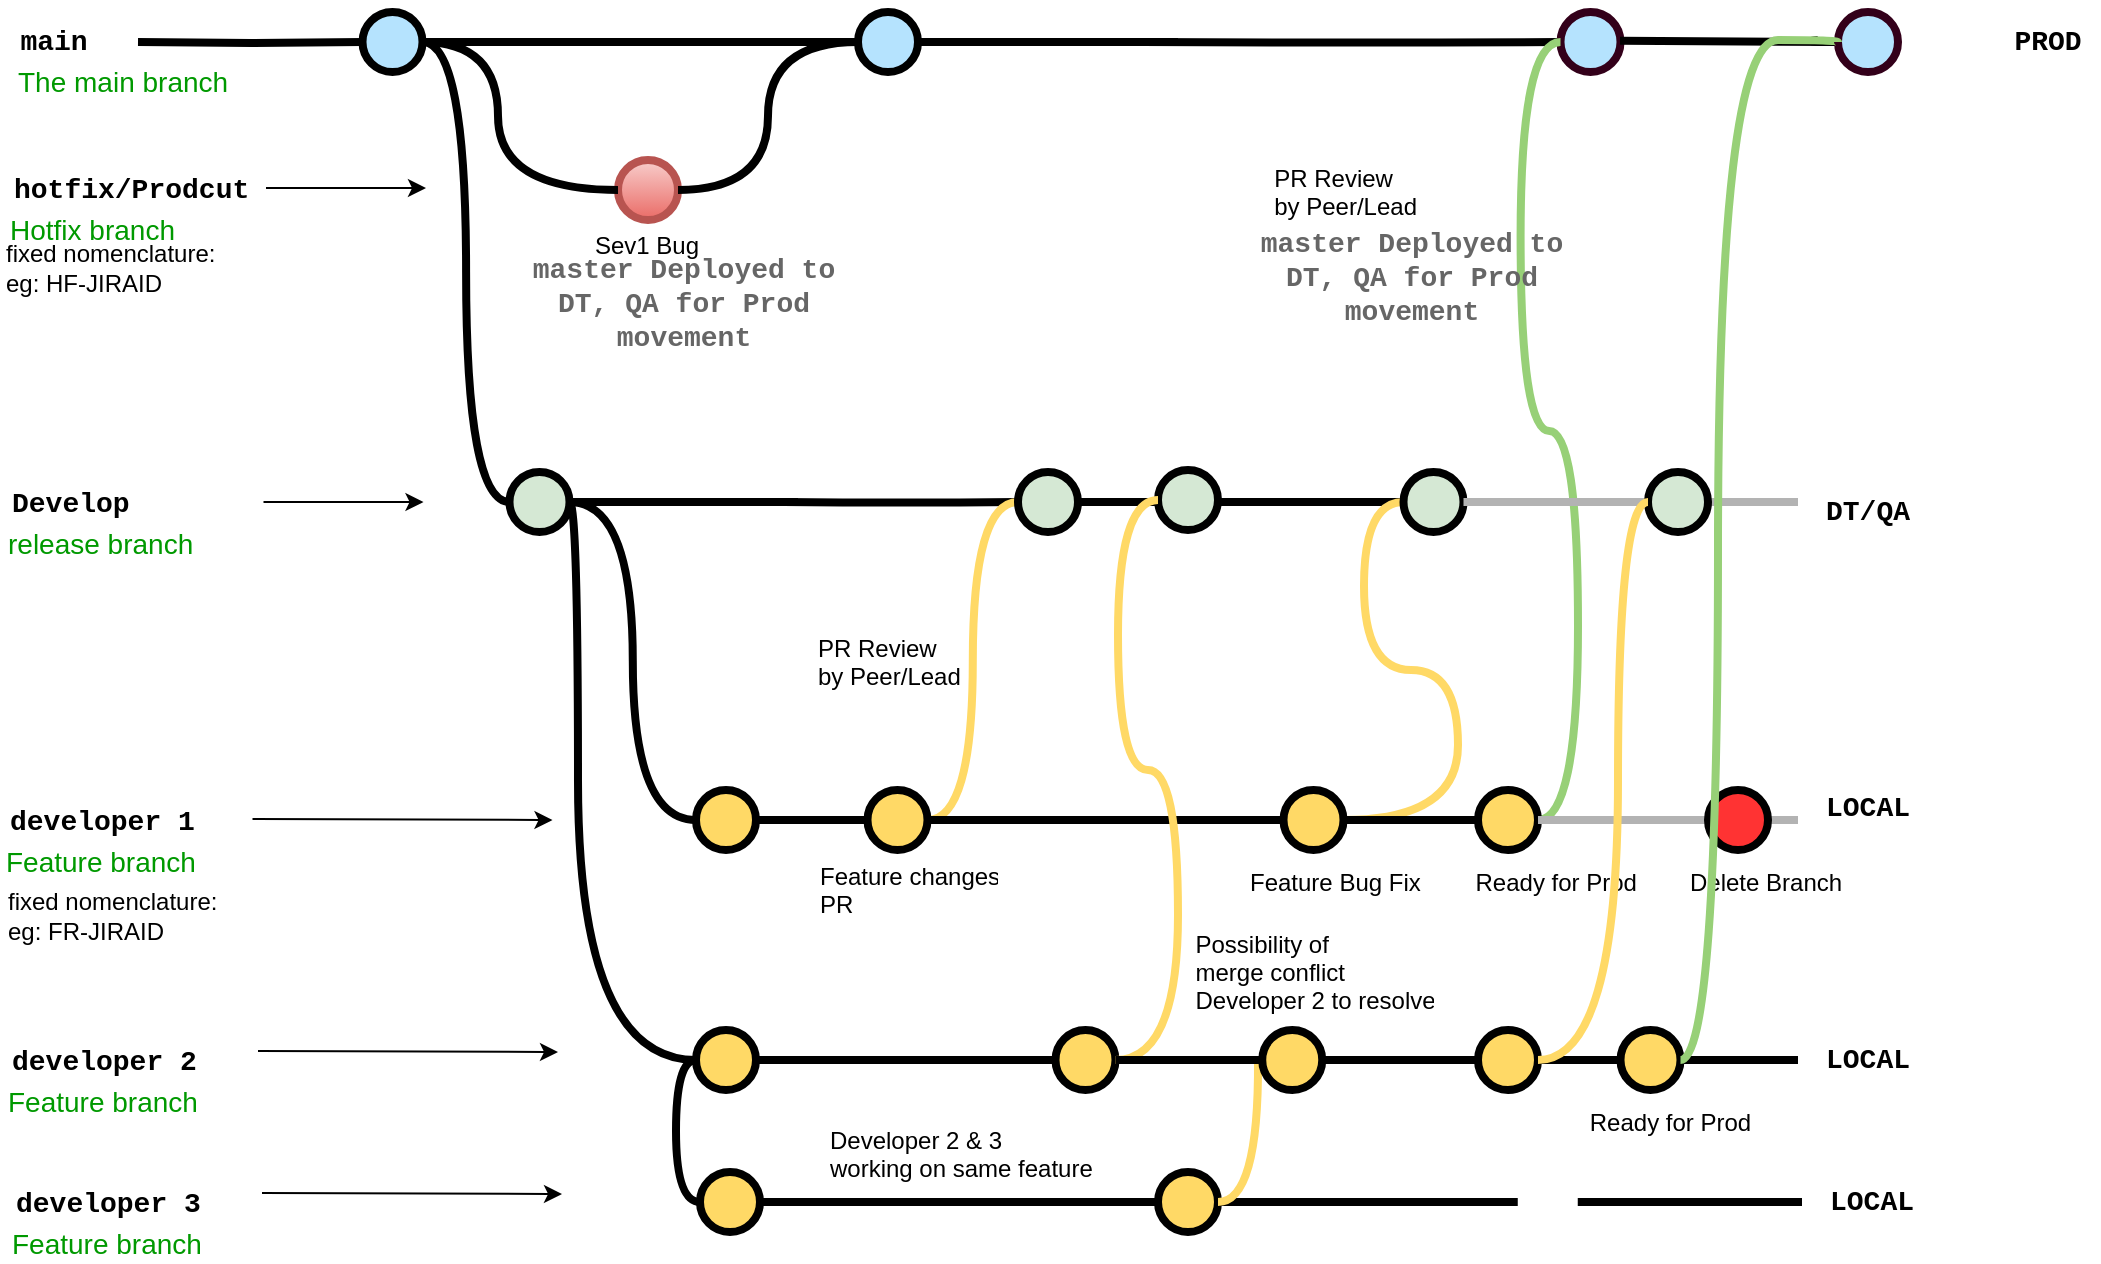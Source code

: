 <mxfile version="21.7.2" type="github">
  <diagram name="Page-1" id="x6axQz3fHqevGrwTB3aZ">
    <mxGraphModel dx="1207" dy="769" grid="1" gridSize="10" guides="1" tooltips="1" connect="1" arrows="1" fold="1" page="1" pageScale="1" pageWidth="850" pageHeight="1100" math="0" shadow="0">
      <root>
        <mxCell id="0" />
        <mxCell id="1" parent="0" />
        <mxCell id="QU6kxWwYpdwkzqT0IQGe-1" style="edgeStyle=orthogonalEdgeStyle;curved=1;orthogonalLoop=1;jettySize=auto;html=1;exitX=1;exitY=0.5;exitDx=0;exitDy=0;exitPerimeter=0;endArrow=none;endFill=0;strokeColor=#B3B3B3;strokeWidth=4;startArrow=none;" parent="1" source="QU6kxWwYpdwkzqT0IQGe-69" edge="1">
          <mxGeometry relative="1" as="geometry">
            <mxPoint x="980" y="600" as="targetPoint" />
          </mxGeometry>
        </mxCell>
        <mxCell id="QU6kxWwYpdwkzqT0IQGe-2" style="edgeStyle=orthogonalEdgeStyle;curved=1;orthogonalLoop=1;jettySize=auto;html=1;exitX=1;exitY=0.5;exitDx=0;exitDy=0;exitPerimeter=0;endArrow=none;endFill=0;strokeColor=#B3B3B3;strokeWidth=4;" parent="1" source="u2piWgeCsa4W5K2k9t0e-21" edge="1">
          <mxGeometry relative="1" as="geometry">
            <mxPoint x="980" y="441" as="targetPoint" />
          </mxGeometry>
        </mxCell>
        <mxCell id="QU6kxWwYpdwkzqT0IQGe-3" value="Sev1 Bug" style="text;html=1;strokeColor=none;fillColor=none;align=center;verticalAlign=middle;whiteSpace=wrap;overflow=hidden;" parent="1" vertex="1">
          <mxGeometry x="373.38" y="300" width="63.25" height="26" as="geometry" />
        </mxCell>
        <mxCell id="QU6kxWwYpdwkzqT0IQGe-4" value="" style="edgeStyle=orthogonalEdgeStyle;rounded=0;html=1;jettySize=auto;orthogonalLoop=1;plain-blue;endArrow=none;endFill=0;strokeWidth=4;strokeColor=#000000;startArrow=none;" parent="1" source="QU6kxWwYpdwkzqT0IQGe-56" edge="1">
          <mxGeometry x="292.25" y="211" as="geometry">
            <mxPoint x="500" y="211" as="targetPoint" />
          </mxGeometry>
        </mxCell>
        <mxCell id="QU6kxWwYpdwkzqT0IQGe-5" style="rounded=0;html=1;exitX=1;exitY=0.5;exitPerimeter=0;entryX=0;entryY=0.5;entryPerimeter=0;endArrow=none;endFill=0;jettySize=auto;orthogonalLoop=1;strokeWidth=4;fontSize=15;edgeStyle=orthogonalEdgeStyle;curved=1;" parent="1" source="QU6kxWwYpdwkzqT0IQGe-6" target="QU6kxWwYpdwkzqT0IQGe-12" edge="1">
          <mxGeometry relative="1" as="geometry" />
        </mxCell>
        <mxCell id="QU6kxWwYpdwkzqT0IQGe-6" value="" style="verticalLabelPosition=bottom;verticalAlign=top;html=1;strokeWidth=4;shape=mxgraph.flowchart.on-page_reference;plain-blue;gradientColor=none;fillColor=#B5E3Fe;strokeColor=#000000;" parent="1" vertex="1">
          <mxGeometry x="262.25" y="196" width="30" height="30" as="geometry" />
        </mxCell>
        <mxCell id="QU6kxWwYpdwkzqT0IQGe-7" value="" style="edgeStyle=orthogonalEdgeStyle;curved=1;rounded=0;orthogonalLoop=1;jettySize=auto;html=1;endArrow=none;endFill=0;strokeWidth=4;entryX=0;entryY=0.5;entryDx=0;entryDy=0;entryPerimeter=0;" parent="1" target="QU6kxWwYpdwkzqT0IQGe-8" edge="1">
          <mxGeometry relative="1" as="geometry">
            <mxPoint x="734.5" y="211" as="targetPoint" />
            <mxPoint x="652.25" y="211" as="sourcePoint" />
          </mxGeometry>
        </mxCell>
        <mxCell id="QU6kxWwYpdwkzqT0IQGe-8" value="" style="verticalLabelPosition=bottom;verticalAlign=top;html=1;strokeWidth=4;shape=mxgraph.flowchart.on-page_reference;plain-blue;gradientColor=none;strokeColor=#33001A;fillColor=#B5E3FE;" parent="1" vertex="1">
          <mxGeometry x="861.25" y="196" width="30" height="30" as="geometry" />
        </mxCell>
        <mxCell id="QU6kxWwYpdwkzqT0IQGe-9" value="" style="edgeStyle=orthogonalEdgeStyle;rounded=0;html=1;jettySize=auto;orthogonalLoop=1;strokeWidth=4;endArrow=none;endFill=0;" parent="1" target="QU6kxWwYpdwkzqT0IQGe-6" edge="1">
          <mxGeometry x="192.25" y="211" as="geometry">
            <mxPoint x="150" y="211" as="sourcePoint" />
          </mxGeometry>
        </mxCell>
        <mxCell id="QU6kxWwYpdwkzqT0IQGe-10" value="main" style="text;html=1;strokeColor=none;fillColor=none;align=center;verticalAlign=middle;whiteSpace=wrap;overflow=hidden;fontSize=14;fontStyle=1;fontFamily=Courier New;" parent="1" vertex="1">
          <mxGeometry x="83" y="190" width="50" height="42" as="geometry" />
        </mxCell>
        <mxCell id="QU6kxWwYpdwkzqT0IQGe-11" style="edgeStyle=orthogonalEdgeStyle;curved=1;rounded=0;html=1;exitX=1;exitY=0.5;exitPerimeter=0;endArrow=none;endFill=0;jettySize=auto;orthogonalLoop=1;strokeWidth=4;fontSize=15;" parent="1" source="QU6kxWwYpdwkzqT0IQGe-12" edge="1">
          <mxGeometry relative="1" as="geometry">
            <mxPoint x="480" y="441" as="targetPoint" />
          </mxGeometry>
        </mxCell>
        <mxCell id="QU6kxWwYpdwkzqT0IQGe-12" value="" style="verticalLabelPosition=bottom;verticalAlign=top;html=1;strokeWidth=4;shape=mxgraph.flowchart.on-page_reference;plain-purple;gradientColor=none;strokeColor=#000000;fillColor=#D5E8D4;" parent="1" vertex="1">
          <mxGeometry x="335.75" y="426" width="30" height="30" as="geometry" />
        </mxCell>
        <mxCell id="QU6kxWwYpdwkzqT0IQGe-13" style="edgeStyle=orthogonalEdgeStyle;curved=1;rounded=0;html=1;exitX=1;exitY=0.5;exitPerimeter=0;entryX=0;entryY=0.5;entryPerimeter=0;endArrow=none;endFill=0;jettySize=auto;orthogonalLoop=1;strokeWidth=4;fontSize=15;entryDx=0;entryDy=0;" parent="1" target="QU6kxWwYpdwkzqT0IQGe-27" edge="1">
          <mxGeometry relative="1" as="geometry">
            <mxPoint x="472.75" y="441" as="sourcePoint" />
            <mxPoint x="545.75" y="441" as="targetPoint" />
          </mxGeometry>
        </mxCell>
        <mxCell id="QU6kxWwYpdwkzqT0IQGe-14" value="Develop" style="text;html=1;strokeColor=none;fillColor=none;align=left;verticalAlign=middle;whiteSpace=wrap;overflow=hidden;fontSize=14;fontStyle=1;fontFamily=Courier New;" parent="1" vertex="1">
          <mxGeometry x="84.75" y="431" width="240" height="20" as="geometry" />
        </mxCell>
        <mxCell id="QU6kxWwYpdwkzqT0IQGe-15" style="edgeStyle=orthogonalEdgeStyle;rounded=0;orthogonalLoop=1;jettySize=auto;html=1;entryX=1;entryY=0.5;entryDx=0;entryDy=0;entryPerimeter=0;endArrow=none;endFill=0;strokeWidth=4;curved=1;exitX=0;exitY=0.5;exitDx=0;exitDy=0;exitPerimeter=0;" parent="1" source="QU6kxWwYpdwkzqT0IQGe-17" target="QU6kxWwYpdwkzqT0IQGe-12" edge="1">
          <mxGeometry relative="1" as="geometry">
            <mxPoint x="412.75" y="521" as="sourcePoint" />
          </mxGeometry>
        </mxCell>
        <mxCell id="QU6kxWwYpdwkzqT0IQGe-16" value="" style="edgeStyle=orthogonalEdgeStyle;rounded=0;orthogonalLoop=1;jettySize=auto;html=1;endArrow=none;endFill=0;strokeWidth=4;" parent="1" source="QU6kxWwYpdwkzqT0IQGe-17" target="QU6kxWwYpdwkzqT0IQGe-19" edge="1">
          <mxGeometry relative="1" as="geometry" />
        </mxCell>
        <mxCell id="QU6kxWwYpdwkzqT0IQGe-17" value="" style="verticalLabelPosition=bottom;verticalAlign=top;html=1;strokeWidth=4;shape=mxgraph.flowchart.on-page_reference;plain-purple;gradientColor=none;strokeColor=#000000;fillColor=#FFD966;" parent="1" vertex="1">
          <mxGeometry x="429" y="585" width="30" height="30" as="geometry" />
        </mxCell>
        <mxCell id="QU6kxWwYpdwkzqT0IQGe-18" style="edgeStyle=orthogonalEdgeStyle;curved=1;rounded=0;orthogonalLoop=1;jettySize=auto;html=1;exitX=1;exitY=0.5;exitDx=0;exitDy=0;exitPerimeter=0;entryX=0;entryY=0.5;entryDx=0;entryDy=0;entryPerimeter=0;endArrow=none;endFill=0;strokeWidth=4;fontFamily=Courier New;fontColor=#009900;strokeColor=#FFD966;" parent="1" source="QU6kxWwYpdwkzqT0IQGe-19" target="QU6kxWwYpdwkzqT0IQGe-27" edge="1">
          <mxGeometry relative="1" as="geometry">
            <mxPoint x="692.75" y="521" as="targetPoint" />
          </mxGeometry>
        </mxCell>
        <mxCell id="QU6kxWwYpdwkzqT0IQGe-19" value="" style="verticalLabelPosition=bottom;verticalAlign=top;html=1;strokeWidth=4;shape=mxgraph.flowchart.on-page_reference;plain-purple;gradientColor=none;strokeColor=#000000;fillColor=#FFD966;" parent="1" vertex="1">
          <mxGeometry x="514.75" y="585" width="30" height="30" as="geometry" />
        </mxCell>
        <mxCell id="QU6kxWwYpdwkzqT0IQGe-20" value="developer 1" style="text;html=1;strokeColor=none;fillColor=none;align=left;verticalAlign=middle;whiteSpace=wrap;overflow=hidden;fontSize=14;fontStyle=1;fontFamily=Courier New;" parent="1" vertex="1">
          <mxGeometry x="83.5" y="590" width="240" height="20" as="geometry" />
        </mxCell>
        <mxCell id="QU6kxWwYpdwkzqT0IQGe-21" value="Feature branch" style="text;html=1;strokeColor=none;fillColor=none;align=left;verticalAlign=middle;whiteSpace=wrap;overflow=hidden;fontSize=14;fontStyle=0;fontColor=#009900;" parent="1" vertex="1">
          <mxGeometry x="81.75" y="610" width="240" height="20" as="geometry" />
        </mxCell>
        <mxCell id="QU6kxWwYpdwkzqT0IQGe-22" value="release branch" style="text;html=1;strokeColor=none;fillColor=none;align=left;verticalAlign=middle;whiteSpace=wrap;overflow=hidden;fontSize=14;fontStyle=0;fontColor=#009900;" parent="1" vertex="1">
          <mxGeometry x="82.75" y="451" width="240" height="20" as="geometry" />
        </mxCell>
        <mxCell id="QU6kxWwYpdwkzqT0IQGe-23" value="The main branch&lt;br&gt;" style="text;html=1;strokeColor=none;fillColor=none;align=left;verticalAlign=middle;whiteSpace=wrap;overflow=hidden;fontSize=14;fontStyle=0;fontColor=#009900;" parent="1" vertex="1">
          <mxGeometry x="88.25" y="220" width="146.75" height="20" as="geometry" />
        </mxCell>
        <mxCell id="QU6kxWwYpdwkzqT0IQGe-24" value="" style="endArrow=classic;html=1;strokeWidth=1;fontFamily=Courier New;fontColor=#009900;" parent="1" edge="1">
          <mxGeometry width="50" height="50" relative="1" as="geometry">
            <mxPoint x="207.25" y="599.5" as="sourcePoint" />
            <mxPoint x="357.25" y="600" as="targetPoint" />
          </mxGeometry>
        </mxCell>
        <mxCell id="QU6kxWwYpdwkzqT0IQGe-25" value="" style="endArrow=classic;html=1;strokeWidth=1;fontFamily=Courier New;fontColor=#009900;" parent="1" edge="1">
          <mxGeometry width="50" height="50" relative="1" as="geometry">
            <mxPoint x="212.75" y="441" as="sourcePoint" />
            <mxPoint x="292.75" y="441" as="targetPoint" />
          </mxGeometry>
        </mxCell>
        <mxCell id="QU6kxWwYpdwkzqT0IQGe-26" value="" style="edgeStyle=orthogonalEdgeStyle;curved=1;rounded=0;orthogonalLoop=1;jettySize=auto;html=1;endArrow=none;endFill=0;strokeWidth=4;fontFamily=Courier New;fontColor=#009900;" parent="1" source="QU6kxWwYpdwkzqT0IQGe-27" target="QU6kxWwYpdwkzqT0IQGe-29" edge="1">
          <mxGeometry relative="1" as="geometry" />
        </mxCell>
        <mxCell id="QU6kxWwYpdwkzqT0IQGe-27" value="" style="verticalLabelPosition=bottom;verticalAlign=top;html=1;strokeWidth=4;shape=mxgraph.flowchart.on-page_reference;plain-purple;gradientColor=none;strokeColor=#000000;fillColor=#D5E8D4;" parent="1" vertex="1">
          <mxGeometry x="590" y="426" width="30" height="30" as="geometry" />
        </mxCell>
        <mxCell id="QU6kxWwYpdwkzqT0IQGe-28" style="edgeStyle=orthogonalEdgeStyle;curved=1;orthogonalLoop=1;jettySize=auto;html=1;exitX=0;exitY=0.5;exitDx=0;exitDy=0;exitPerimeter=0;entryX=1;entryY=0.5;entryDx=0;entryDy=0;entryPerimeter=0;endArrow=none;endFill=0;strokeColor=#FFD966;strokeWidth=4;" parent="1" source="QU6kxWwYpdwkzqT0IQGe-29" target="QU6kxWwYpdwkzqT0IQGe-43" edge="1">
          <mxGeometry relative="1" as="geometry">
            <Array as="points">
              <mxPoint x="763" y="441" />
              <mxPoint x="763" y="525" />
              <mxPoint x="810" y="525" />
              <mxPoint x="810" y="600" />
            </Array>
          </mxGeometry>
        </mxCell>
        <mxCell id="QU6kxWwYpdwkzqT0IQGe-29" value="" style="verticalLabelPosition=bottom;verticalAlign=top;html=1;strokeWidth=4;shape=mxgraph.flowchart.on-page_reference;plain-purple;gradientColor=none;strokeColor=#000000;fillColor=#D5E8D4;" parent="1" vertex="1">
          <mxGeometry x="782.75" y="426" width="30" height="30" as="geometry" />
        </mxCell>
        <mxCell id="QU6kxWwYpdwkzqT0IQGe-30" value="" style="edgeStyle=orthogonalEdgeStyle;rounded=0;orthogonalLoop=1;jettySize=auto;html=1;fontSize=15;endArrow=none;endFill=0;strokeWidth=4;" parent="1" source="QU6kxWwYpdwkzqT0IQGe-56" edge="1">
          <mxGeometry relative="1" as="geometry">
            <mxPoint x="670" y="211" as="targetPoint" />
            <mxPoint x="482.25" y="211" as="sourcePoint" />
          </mxGeometry>
        </mxCell>
        <mxCell id="QU6kxWwYpdwkzqT0IQGe-31" value="&lt;div style=&quot;&quot;&gt;&lt;span&gt;fixed nomenclature:&lt;/span&gt;&lt;/div&gt;&lt;div style=&quot;&quot;&gt;&lt;span&gt;eg: FR-JIRAID&lt;/span&gt;&lt;/div&gt;" style="text;html=1;strokeColor=none;fillColor=none;align=left;verticalAlign=middle;whiteSpace=wrap;overflow=hidden;fontSize=12;fontStyle=0;fontColor=#000000;" parent="1" vertex="1">
          <mxGeometry x="82.75" y="625" width="153.25" height="45" as="geometry" />
        </mxCell>
        <mxCell id="QU6kxWwYpdwkzqT0IQGe-32" value="" style="verticalLabelPosition=bottom;verticalAlign=top;html=1;strokeWidth=4;shape=mxgraph.flowchart.on-page_reference;plain-blue;gradientColor=#EA6B66;strokeColor=#B85450;fillColor=#F8CECC;" parent="1" vertex="1">
          <mxGeometry x="390" y="270" width="30" height="30" as="geometry" />
        </mxCell>
        <mxCell id="QU6kxWwYpdwkzqT0IQGe-33" style="edgeStyle=orthogonalEdgeStyle;curved=1;rounded=0;html=1;exitX=1;exitY=0.5;exitPerimeter=0;entryX=0;entryY=0.5;entryPerimeter=0;endArrow=none;endFill=0;jettySize=auto;orthogonalLoop=1;strokeWidth=4;fontSize=15;exitDx=0;exitDy=0;entryDx=0;entryDy=0;" parent="1" source="QU6kxWwYpdwkzqT0IQGe-6" target="QU6kxWwYpdwkzqT0IQGe-32" edge="1">
          <mxGeometry relative="1" as="geometry">
            <mxPoint x="302.25" y="221" as="sourcePoint" />
            <mxPoint x="349.75" y="366" as="targetPoint" />
            <Array as="points">
              <mxPoint x="330" y="211" />
              <mxPoint x="330" y="285" />
            </Array>
          </mxGeometry>
        </mxCell>
        <mxCell id="QU6kxWwYpdwkzqT0IQGe-34" value="hotfix/Prodcut" style="text;html=1;strokeColor=none;fillColor=none;align=left;verticalAlign=middle;whiteSpace=wrap;overflow=hidden;fontSize=14;fontStyle=1;fontFamily=Courier New;" parent="1" vertex="1">
          <mxGeometry x="86" y="274" width="240" height="20" as="geometry" />
        </mxCell>
        <mxCell id="QU6kxWwYpdwkzqT0IQGe-35" value="Hotfix branch" style="text;html=1;strokeColor=none;fillColor=none;align=left;verticalAlign=middle;whiteSpace=wrap;overflow=hidden;fontSize=14;fontStyle=0;fontColor=#009900;" parent="1" vertex="1">
          <mxGeometry x="84" y="294" width="240" height="20" as="geometry" />
        </mxCell>
        <mxCell id="QU6kxWwYpdwkzqT0IQGe-36" value="" style="endArrow=classic;html=1;strokeWidth=1;fontFamily=Courier New;fontColor=#009900;" parent="1" edge="1">
          <mxGeometry width="50" height="50" relative="1" as="geometry">
            <mxPoint x="214" y="284" as="sourcePoint" />
            <mxPoint x="294" y="284" as="targetPoint" />
          </mxGeometry>
        </mxCell>
        <mxCell id="QU6kxWwYpdwkzqT0IQGe-37" value="&lt;div style=&quot;&quot;&gt;&lt;span&gt;fixed nomenclature:&lt;/span&gt;&lt;/div&gt;&lt;div style=&quot;&quot;&gt;&lt;span&gt;eg: HF-JIRAID&lt;/span&gt;&lt;/div&gt;" style="text;html=1;strokeColor=none;fillColor=none;align=left;verticalAlign=middle;whiteSpace=wrap;overflow=hidden;fontSize=12;fontStyle=0;fontColor=#000000;" parent="1" vertex="1">
          <mxGeometry x="81.75" y="301" width="153.25" height="45" as="geometry" />
        </mxCell>
        <mxCell id="QU6kxWwYpdwkzqT0IQGe-38" value="" style="edgeStyle=orthogonalEdgeStyle;rounded=0;html=1;jettySize=auto;orthogonalLoop=1;plain-blue;endArrow=none;endFill=0;strokeWidth=4;strokeColor=#000000;" parent="1" source="QU6kxWwYpdwkzqT0IQGe-6" target="QU6kxWwYpdwkzqT0IQGe-56" edge="1">
          <mxGeometry x="292.25" y="211" as="geometry">
            <mxPoint x="500" y="211" as="targetPoint" />
            <mxPoint x="292.25" y="211" as="sourcePoint" />
          </mxGeometry>
        </mxCell>
        <mxCell id="QU6kxWwYpdwkzqT0IQGe-39" style="edgeStyle=orthogonalEdgeStyle;curved=1;rounded=0;html=1;exitX=1;exitY=0.5;exitPerimeter=0;entryX=0;entryY=0.5;entryPerimeter=0;endArrow=none;endFill=0;jettySize=auto;orthogonalLoop=1;strokeWidth=4;fontSize=15;entryDx=0;entryDy=0;exitDx=0;exitDy=0;" parent="1" source="QU6kxWwYpdwkzqT0IQGe-32" target="QU6kxWwYpdwkzqT0IQGe-56" edge="1">
          <mxGeometry relative="1" as="geometry">
            <mxPoint x="589.75" y="366" as="sourcePoint" />
            <mxPoint x="632.25" y="221" as="targetPoint" />
          </mxGeometry>
        </mxCell>
        <mxCell id="QU6kxWwYpdwkzqT0IQGe-40" value="PROD" style="text;html=1;strokeColor=none;fillColor=none;align=center;verticalAlign=middle;whiteSpace=wrap;overflow=hidden;fontSize=14;fontStyle=1;fontFamily=Courier New;" parent="1" vertex="1">
          <mxGeometry x="1080" y="190" width="50" height="42" as="geometry" />
        </mxCell>
        <mxCell id="QU6kxWwYpdwkzqT0IQGe-41" value="DT/QA" style="text;html=1;strokeColor=none;fillColor=none;align=center;verticalAlign=middle;whiteSpace=wrap;overflow=hidden;fontSize=14;fontStyle=1;fontFamily=Courier New;" parent="1" vertex="1">
          <mxGeometry x="990" y="425" width="50" height="42" as="geometry" />
        </mxCell>
        <mxCell id="QU6kxWwYpdwkzqT0IQGe-42" value="LOCAL" style="text;html=1;strokeColor=none;fillColor=none;align=center;verticalAlign=middle;whiteSpace=wrap;overflow=hidden;fontSize=14;fontStyle=1;fontFamily=Courier New;" parent="1" vertex="1">
          <mxGeometry x="990" y="573" width="50" height="42" as="geometry" />
        </mxCell>
        <mxCell id="QU6kxWwYpdwkzqT0IQGe-43" value="" style="verticalLabelPosition=bottom;verticalAlign=top;html=1;strokeWidth=4;shape=mxgraph.flowchart.on-page_reference;plain-purple;gradientColor=none;strokeColor=#000000;fillColor=#FFD966;" parent="1" vertex="1">
          <mxGeometry x="722.75" y="585" width="30" height="30" as="geometry" />
        </mxCell>
        <mxCell id="QU6kxWwYpdwkzqT0IQGe-44" value="" style="edgeStyle=orthogonalEdgeStyle;curved=1;orthogonalLoop=1;jettySize=auto;html=1;exitX=1;exitY=0.5;exitDx=0;exitDy=0;exitPerimeter=0;endArrow=none;endFill=0;strokeColor=#000000;strokeWidth=4;" parent="1" source="QU6kxWwYpdwkzqT0IQGe-19" target="QU6kxWwYpdwkzqT0IQGe-43" edge="1">
          <mxGeometry relative="1" as="geometry">
            <mxPoint x="876" y="600" as="targetPoint" />
            <mxPoint x="637.75" y="600" as="sourcePoint" />
          </mxGeometry>
        </mxCell>
        <mxCell id="QU6kxWwYpdwkzqT0IQGe-45" value="" style="edgeStyle=orthogonalEdgeStyle;rounded=0;orthogonalLoop=1;jettySize=auto;html=1;endArrow=none;endFill=0;strokeWidth=4;" parent="1" source="QU6kxWwYpdwkzqT0IQGe-46" target="QU6kxWwYpdwkzqT0IQGe-47" edge="1">
          <mxGeometry relative="1" as="geometry" />
        </mxCell>
        <mxCell id="QU6kxWwYpdwkzqT0IQGe-46" value="" style="verticalLabelPosition=bottom;verticalAlign=top;html=1;strokeWidth=4;shape=mxgraph.flowchart.on-page_reference;plain-purple;gradientColor=none;strokeColor=#000000;fillColor=#FFD966;" parent="1" vertex="1">
          <mxGeometry x="429" y="705" width="30" height="30" as="geometry" />
        </mxCell>
        <mxCell id="QU6kxWwYpdwkzqT0IQGe-47" value="" style="verticalLabelPosition=bottom;verticalAlign=top;html=1;strokeWidth=4;shape=mxgraph.flowchart.on-page_reference;plain-purple;gradientColor=none;strokeColor=#000000;fillColor=#FFD966;" parent="1" vertex="1">
          <mxGeometry x="608.75" y="705" width="30" height="30" as="geometry" />
        </mxCell>
        <mxCell id="QU6kxWwYpdwkzqT0IQGe-48" value="developer 2" style="text;html=1;strokeColor=none;fillColor=none;align=left;verticalAlign=middle;whiteSpace=wrap;overflow=hidden;fontSize=14;fontStyle=1;fontFamily=Courier New;" parent="1" vertex="1">
          <mxGeometry x="84.5" y="710" width="240" height="20" as="geometry" />
        </mxCell>
        <mxCell id="QU6kxWwYpdwkzqT0IQGe-49" value="Feature branch" style="text;html=1;strokeColor=none;fillColor=none;align=left;verticalAlign=middle;whiteSpace=wrap;overflow=hidden;fontSize=14;fontStyle=0;fontColor=#009900;" parent="1" vertex="1">
          <mxGeometry x="82.75" y="730" width="240" height="20" as="geometry" />
        </mxCell>
        <mxCell id="QU6kxWwYpdwkzqT0IQGe-50" value="" style="endArrow=classic;html=1;strokeWidth=1;fontFamily=Courier New;fontColor=#009900;" parent="1" edge="1">
          <mxGeometry width="50" height="50" relative="1" as="geometry">
            <mxPoint x="210" y="715.5" as="sourcePoint" />
            <mxPoint x="360" y="716" as="targetPoint" />
          </mxGeometry>
        </mxCell>
        <mxCell id="QU6kxWwYpdwkzqT0IQGe-51" value="LOCAL" style="text;html=1;strokeColor=none;fillColor=none;align=center;verticalAlign=middle;whiteSpace=wrap;overflow=hidden;fontSize=14;fontStyle=1;fontFamily=Courier New;" parent="1" vertex="1">
          <mxGeometry x="990" y="699" width="50" height="42" as="geometry" />
        </mxCell>
        <mxCell id="QU6kxWwYpdwkzqT0IQGe-52" value="" style="edgeStyle=orthogonalEdgeStyle;curved=1;orthogonalLoop=1;jettySize=auto;html=1;exitX=1;exitY=0.5;exitDx=0;exitDy=0;exitPerimeter=0;endArrow=none;endFill=0;strokeColor=#000000;strokeWidth=4;" parent="1" source="QU6kxWwYpdwkzqT0IQGe-74" edge="1">
          <mxGeometry relative="1" as="geometry">
            <mxPoint x="980" y="720" as="targetPoint" />
            <mxPoint x="638.75" y="720" as="sourcePoint" />
          </mxGeometry>
        </mxCell>
        <mxCell id="QU6kxWwYpdwkzqT0IQGe-53" value="Feature changes&#xa;PR" style="text;strokeColor=none;fillColor=none;align=left;verticalAlign=middle;spacingLeft=4;spacingRight=4;overflow=hidden;points=[[0,0.5],[1,0.5]];portConstraint=eastwest;rotatable=0;" parent="1" vertex="1">
          <mxGeometry x="485" y="619" width="100" height="31" as="geometry" />
        </mxCell>
        <mxCell id="QU6kxWwYpdwkzqT0IQGe-54" style="edgeStyle=orthogonalEdgeStyle;rounded=0;orthogonalLoop=1;jettySize=auto;html=1;endArrow=none;endFill=0;strokeWidth=4;curved=1;exitX=0;exitY=0.5;exitDx=0;exitDy=0;exitPerimeter=0;" parent="1" source="QU6kxWwYpdwkzqT0IQGe-46" target="QU6kxWwYpdwkzqT0IQGe-12" edge="1">
          <mxGeometry relative="1" as="geometry">
            <mxPoint x="439" y="610" as="sourcePoint" />
            <mxPoint x="376" y="451" as="targetPoint" />
            <Array as="points">
              <mxPoint x="370" y="720" />
              <mxPoint x="370" y="441" />
            </Array>
          </mxGeometry>
        </mxCell>
        <mxCell id="QU6kxWwYpdwkzqT0IQGe-55" value="" style="edgeStyle=orthogonalEdgeStyle;rounded=0;orthogonalLoop=1;jettySize=auto;html=1;fontSize=15;endArrow=none;endFill=0;strokeWidth=4;entryX=0;entryY=0.5;entryDx=0;entryDy=0;entryPerimeter=0;" parent="1" target="QU6kxWwYpdwkzqT0IQGe-56" edge="1">
          <mxGeometry relative="1" as="geometry">
            <mxPoint x="622" y="211" as="targetPoint" />
            <mxPoint x="482.25" y="211" as="sourcePoint" />
          </mxGeometry>
        </mxCell>
        <mxCell id="QU6kxWwYpdwkzqT0IQGe-56" value="" style="verticalLabelPosition=bottom;verticalAlign=top;html=1;strokeWidth=4;shape=mxgraph.flowchart.on-page_reference;plain-blue;gradientColor=none;strokeColor=#000000;fillColor=#B5E3FE;" parent="1" vertex="1">
          <mxGeometry x="510" y="196" width="30" height="30" as="geometry" />
        </mxCell>
        <mxCell id="QU6kxWwYpdwkzqT0IQGe-57" value="" style="verticalLabelPosition=bottom;verticalAlign=top;html=1;strokeWidth=4;shape=mxgraph.flowchart.on-page_reference;plain-purple;gradientColor=none;strokeColor=#000000;fillColor=#D5E8D4;" parent="1" vertex="1">
          <mxGeometry x="660" y="425" width="30" height="30" as="geometry" />
        </mxCell>
        <mxCell id="QU6kxWwYpdwkzqT0IQGe-58" style="edgeStyle=orthogonalEdgeStyle;curved=1;rounded=0;orthogonalLoop=1;jettySize=auto;html=1;exitX=1;exitY=0.5;exitDx=0;exitDy=0;exitPerimeter=0;entryX=0;entryY=0.5;entryDx=0;entryDy=0;entryPerimeter=0;endArrow=none;endFill=0;strokeWidth=4;fontFamily=Courier New;fontColor=#009900;strokeColor=#FFD966;" parent="1" source="QU6kxWwYpdwkzqT0IQGe-47" target="QU6kxWwYpdwkzqT0IQGe-57" edge="1">
          <mxGeometry relative="1" as="geometry">
            <mxPoint x="600" y="451" as="targetPoint" />
            <mxPoint x="555" y="610" as="sourcePoint" />
            <Array as="points">
              <mxPoint x="670" y="720" />
              <mxPoint x="670" y="575" />
              <mxPoint x="640" y="440" />
            </Array>
          </mxGeometry>
        </mxCell>
        <mxCell id="QU6kxWwYpdwkzqT0IQGe-59" value="PR Review&#xa;by Peer/Lead" style="text;strokeColor=none;fillColor=none;align=left;verticalAlign=middle;spacingLeft=4;spacingRight=4;overflow=hidden;points=[[0,0.5],[1,0.5]];portConstraint=eastwest;rotatable=0;" parent="1" vertex="1">
          <mxGeometry x="484" y="505" width="85" height="31" as="geometry" />
        </mxCell>
        <mxCell id="QU6kxWwYpdwkzqT0IQGe-60" value="Feature Bug Fix" style="text;strokeColor=none;fillColor=none;align=left;verticalAlign=middle;spacingLeft=4;spacingRight=4;overflow=hidden;points=[[0,0.5],[1,0.5]];portConstraint=eastwest;rotatable=0;" parent="1" vertex="1">
          <mxGeometry x="700" y="615" width="100" height="31" as="geometry" />
        </mxCell>
        <mxCell id="QU6kxWwYpdwkzqT0IQGe-61" value="master Deployed to DT, QA for Prod movement" style="text;html=1;strokeColor=none;fillColor=none;align=center;verticalAlign=middle;whiteSpace=wrap;overflow=hidden;fontSize=14;fontStyle=1;fontFamily=Courier New;fontColor=#666666;" parent="1" vertex="1">
          <mxGeometry x="335.75" y="314" width="174.25" height="56" as="geometry" />
        </mxCell>
        <mxCell id="QU6kxWwYpdwkzqT0IQGe-62" value="Possibility of &#xa;merge conflict&#xa;Developer 2 to resolve" style="text;strokeColor=none;fillColor=none;align=left;verticalAlign=middle;spacingLeft=4;spacingRight=4;overflow=hidden;points=[[0,0.5],[1,0.5]];portConstraint=eastwest;rotatable=0;" parent="1" vertex="1">
          <mxGeometry x="672.75" y="652" width="130" height="47" as="geometry" />
        </mxCell>
        <mxCell id="QU6kxWwYpdwkzqT0IQGe-63" value="" style="edgeStyle=orthogonalEdgeStyle;curved=1;orthogonalLoop=1;jettySize=auto;html=1;exitX=1;exitY=0.5;exitDx=0;exitDy=0;exitPerimeter=0;endArrow=none;endFill=0;strokeColor=#000000;strokeWidth=4;startArrow=none;" parent="1" source="QU6kxWwYpdwkzqT0IQGe-43" target="QU6kxWwYpdwkzqT0IQGe-65" edge="1">
          <mxGeometry relative="1" as="geometry">
            <mxPoint x="980" y="600" as="targetPoint" />
            <mxPoint x="753" y="600" as="sourcePoint" />
          </mxGeometry>
        </mxCell>
        <mxCell id="QU6kxWwYpdwkzqT0IQGe-64" style="edgeStyle=orthogonalEdgeStyle;rounded=1;orthogonalLoop=1;jettySize=auto;html=1;entryX=0;entryY=0.5;entryDx=0;entryDy=0;entryPerimeter=0;curved=1;endArrow=none;strokeColor=#97D077;endFill=0;strokeWidth=4;" parent="1" source="QU6kxWwYpdwkzqT0IQGe-65" target="QU6kxWwYpdwkzqT0IQGe-8" edge="1">
          <mxGeometry relative="1" as="geometry" />
        </mxCell>
        <mxCell id="QU6kxWwYpdwkzqT0IQGe-65" value="" style="verticalLabelPosition=bottom;verticalAlign=top;html=1;strokeWidth=4;shape=mxgraph.flowchart.on-page_reference;plain-purple;gradientColor=none;strokeColor=#000000;fillColor=#FFD966;" parent="1" vertex="1">
          <mxGeometry x="820" y="585" width="30" height="30" as="geometry" />
        </mxCell>
        <mxCell id="QU6kxWwYpdwkzqT0IQGe-66" value="Ready for Prod" style="text;strokeColor=none;fillColor=none;align=left;verticalAlign=middle;spacingLeft=4;spacingRight=4;overflow=hidden;points=[[0,0.5],[1,0.5]];portConstraint=eastwest;rotatable=0;" parent="1" vertex="1">
          <mxGeometry x="812.75" y="615" width="100" height="31" as="geometry" />
        </mxCell>
        <mxCell id="QU6kxWwYpdwkzqT0IQGe-67" value="PR Review&#xa;by Peer/Lead" style="text;strokeColor=none;fillColor=none;align=left;verticalAlign=middle;spacingLeft=4;spacingRight=4;overflow=hidden;points=[[0,0.5],[1,0.5]];portConstraint=eastwest;rotatable=0;" parent="1" vertex="1">
          <mxGeometry x="712.12" y="270" width="85" height="31" as="geometry" />
        </mxCell>
        <mxCell id="QU6kxWwYpdwkzqT0IQGe-68" value="" style="edgeStyle=orthogonalEdgeStyle;curved=1;orthogonalLoop=1;jettySize=auto;html=1;exitX=1;exitY=0.5;exitDx=0;exitDy=0;exitPerimeter=0;endArrow=none;endFill=0;strokeColor=#B3B3B3;strokeWidth=4;startArrow=none;" parent="1" source="QU6kxWwYpdwkzqT0IQGe-65" target="QU6kxWwYpdwkzqT0IQGe-69" edge="1">
          <mxGeometry relative="1" as="geometry">
            <mxPoint x="980" y="600" as="targetPoint" />
            <mxPoint x="850" y="600" as="sourcePoint" />
          </mxGeometry>
        </mxCell>
        <mxCell id="QU6kxWwYpdwkzqT0IQGe-69" value="" style="verticalLabelPosition=bottom;verticalAlign=top;html=1;strokeWidth=4;shape=mxgraph.flowchart.on-page_reference;plain-purple;gradientColor=none;strokeColor=#000000;fillColor=#FF3333;" parent="1" vertex="1">
          <mxGeometry x="935" y="585" width="30" height="30" as="geometry" />
        </mxCell>
        <mxCell id="QU6kxWwYpdwkzqT0IQGe-70" value="Delete Branch" style="text;strokeColor=none;fillColor=none;align=left;verticalAlign=middle;spacingLeft=4;spacingRight=4;overflow=hidden;points=[[0,0.5],[1,0.5]];portConstraint=eastwest;rotatable=0;" parent="1" vertex="1">
          <mxGeometry x="920" y="615" width="100" height="31" as="geometry" />
        </mxCell>
        <mxCell id="QU6kxWwYpdwkzqT0IQGe-71" value="master Deployed to DT, QA for Prod movement" style="text;html=1;strokeColor=none;fillColor=none;align=center;verticalAlign=middle;whiteSpace=wrap;overflow=hidden;fontSize=14;fontStyle=1;fontFamily=Courier New;fontColor=#666666;" parent="1" vertex="1">
          <mxGeometry x="700" y="301" width="174.25" height="56" as="geometry" />
        </mxCell>
        <mxCell id="QU6kxWwYpdwkzqT0IQGe-72" value="" style="edgeStyle=orthogonalEdgeStyle;curved=1;rounded=0;orthogonalLoop=1;jettySize=auto;html=1;endArrow=none;endFill=0;strokeWidth=4;" parent="1" source="QU6kxWwYpdwkzqT0IQGe-76" edge="1">
          <mxGeometry relative="1" as="geometry">
            <mxPoint x="990" y="210" as="targetPoint" />
            <mxPoint x="891" y="210.37" as="sourcePoint" />
          </mxGeometry>
        </mxCell>
        <mxCell id="QU6kxWwYpdwkzqT0IQGe-73" value="" style="edgeStyle=orthogonalEdgeStyle;curved=1;orthogonalLoop=1;jettySize=auto;html=1;exitX=1;exitY=0.5;exitDx=0;exitDy=0;exitPerimeter=0;endArrow=none;endFill=0;strokeColor=#000000;strokeWidth=4;" parent="1" source="u2piWgeCsa4W5K2k9t0e-18" target="QU6kxWwYpdwkzqT0IQGe-74" edge="1">
          <mxGeometry relative="1" as="geometry">
            <mxPoint x="980" y="720" as="targetPoint" />
            <mxPoint x="639" y="720" as="sourcePoint" />
          </mxGeometry>
        </mxCell>
        <mxCell id="QU6kxWwYpdwkzqT0IQGe-74" value="" style="verticalLabelPosition=bottom;verticalAlign=top;html=1;strokeWidth=4;shape=mxgraph.flowchart.on-page_reference;plain-purple;gradientColor=none;strokeColor=#000000;fillColor=#FFD966;" parent="1" vertex="1">
          <mxGeometry x="891.25" y="705" width="30" height="30" as="geometry" />
        </mxCell>
        <mxCell id="QU6kxWwYpdwkzqT0IQGe-75" value="" style="edgeStyle=orthogonalEdgeStyle;curved=1;rounded=0;orthogonalLoop=1;jettySize=auto;html=1;endArrow=none;endFill=0;strokeWidth=4;" parent="1" target="QU6kxWwYpdwkzqT0IQGe-76" edge="1">
          <mxGeometry relative="1" as="geometry">
            <mxPoint x="990" y="210" as="targetPoint" />
            <mxPoint x="891" y="210.37" as="sourcePoint" />
          </mxGeometry>
        </mxCell>
        <mxCell id="QU6kxWwYpdwkzqT0IQGe-76" value="" style="verticalLabelPosition=bottom;verticalAlign=top;html=1;strokeWidth=4;shape=mxgraph.flowchart.on-page_reference;plain-blue;gradientColor=none;strokeColor=#33001A;fillColor=#B5E3FE;" parent="1" vertex="1">
          <mxGeometry x="1000" y="196" width="30" height="30" as="geometry" />
        </mxCell>
        <mxCell id="QU6kxWwYpdwkzqT0IQGe-77" style="edgeStyle=orthogonalEdgeStyle;rounded=1;orthogonalLoop=1;jettySize=auto;html=1;curved=1;endArrow=none;strokeColor=#97D077;endFill=0;strokeWidth=4;exitX=1;exitY=0.5;exitDx=0;exitDy=0;exitPerimeter=0;entryX=0;entryY=0.5;entryDx=0;entryDy=0;entryPerimeter=0;" parent="1" source="QU6kxWwYpdwkzqT0IQGe-74" edge="1" target="QU6kxWwYpdwkzqT0IQGe-76">
          <mxGeometry relative="1" as="geometry">
            <mxPoint x="860" y="610" as="sourcePoint" />
            <mxPoint x="940" y="210" as="targetPoint" />
            <Array as="points">
              <mxPoint x="940" y="720" />
              <mxPoint x="940" y="210" />
              <mxPoint x="1000" y="210" />
            </Array>
          </mxGeometry>
        </mxCell>
        <mxCell id="u2piWgeCsa4W5K2k9t0e-1" value="" style="edgeStyle=orthogonalEdgeStyle;rounded=0;orthogonalLoop=1;jettySize=auto;html=1;endArrow=none;endFill=0;strokeWidth=4;" edge="1" parent="1" source="u2piWgeCsa4W5K2k9t0e-2" target="u2piWgeCsa4W5K2k9t0e-3">
          <mxGeometry relative="1" as="geometry" />
        </mxCell>
        <mxCell id="u2piWgeCsa4W5K2k9t0e-2" value="" style="verticalLabelPosition=bottom;verticalAlign=top;html=1;strokeWidth=4;shape=mxgraph.flowchart.on-page_reference;plain-purple;gradientColor=none;strokeColor=#000000;fillColor=#FFD966;" vertex="1" parent="1">
          <mxGeometry x="431" y="776" width="30" height="30" as="geometry" />
        </mxCell>
        <mxCell id="u2piWgeCsa4W5K2k9t0e-3" value="" style="verticalLabelPosition=bottom;verticalAlign=top;html=1;strokeWidth=4;shape=mxgraph.flowchart.on-page_reference;plain-purple;gradientColor=none;strokeColor=#000000;fillColor=#FFD966;" vertex="1" parent="1">
          <mxGeometry x="660" y="776" width="30" height="30" as="geometry" />
        </mxCell>
        <mxCell id="u2piWgeCsa4W5K2k9t0e-4" value="developer 3" style="text;html=1;strokeColor=none;fillColor=none;align=left;verticalAlign=middle;whiteSpace=wrap;overflow=hidden;fontSize=14;fontStyle=1;fontFamily=Courier New;" vertex="1" parent="1">
          <mxGeometry x="86.5" y="781" width="240" height="20" as="geometry" />
        </mxCell>
        <mxCell id="u2piWgeCsa4W5K2k9t0e-5" value="Feature branch" style="text;html=1;strokeColor=none;fillColor=none;align=left;verticalAlign=middle;whiteSpace=wrap;overflow=hidden;fontSize=14;fontStyle=0;fontColor=#009900;" vertex="1" parent="1">
          <mxGeometry x="84.75" y="801" width="240" height="20" as="geometry" />
        </mxCell>
        <mxCell id="u2piWgeCsa4W5K2k9t0e-6" value="" style="endArrow=classic;html=1;strokeWidth=1;fontFamily=Courier New;fontColor=#009900;" edge="1" parent="1">
          <mxGeometry width="50" height="50" relative="1" as="geometry">
            <mxPoint x="212" y="786.5" as="sourcePoint" />
            <mxPoint x="362" y="787" as="targetPoint" />
          </mxGeometry>
        </mxCell>
        <mxCell id="u2piWgeCsa4W5K2k9t0e-7" value="LOCAL" style="text;html=1;strokeColor=none;fillColor=none;align=center;verticalAlign=middle;whiteSpace=wrap;overflow=hidden;fontSize=14;fontStyle=1;fontFamily=Courier New;" vertex="1" parent="1">
          <mxGeometry x="992" y="770" width="50" height="42" as="geometry" />
        </mxCell>
        <mxCell id="u2piWgeCsa4W5K2k9t0e-8" value="" style="edgeStyle=orthogonalEdgeStyle;curved=1;orthogonalLoop=1;jettySize=auto;html=1;exitX=1;exitY=0.5;exitDx=0;exitDy=0;exitPerimeter=0;endArrow=none;endFill=0;strokeColor=#000000;strokeWidth=4;" edge="1" parent="1">
          <mxGeometry relative="1" as="geometry">
            <mxPoint x="982" y="791" as="targetPoint" />
            <mxPoint x="869.88" y="791" as="sourcePoint" />
          </mxGeometry>
        </mxCell>
        <mxCell id="u2piWgeCsa4W5K2k9t0e-9" value="" style="edgeStyle=orthogonalEdgeStyle;curved=1;orthogonalLoop=1;jettySize=auto;html=1;exitX=1;exitY=0.5;exitDx=0;exitDy=0;exitPerimeter=0;endArrow=none;endFill=0;strokeColor=#000000;strokeWidth=4;" edge="1" parent="1" source="u2piWgeCsa4W5K2k9t0e-3">
          <mxGeometry relative="1" as="geometry">
            <mxPoint x="839.88" y="791" as="targetPoint" />
            <mxPoint x="641" y="791" as="sourcePoint" />
          </mxGeometry>
        </mxCell>
        <mxCell id="u2piWgeCsa4W5K2k9t0e-11" value="" style="endArrow=none;html=1;rounded=0;entryX=0;entryY=0.5;entryDx=0;entryDy=0;entryPerimeter=0;exitX=0;exitY=0.5;exitDx=0;exitDy=0;exitPerimeter=0;edgeStyle=orthogonalEdgeStyle;curved=1;endFill=0;strokeWidth=4;" edge="1" parent="1" source="u2piWgeCsa4W5K2k9t0e-2" target="QU6kxWwYpdwkzqT0IQGe-46">
          <mxGeometry width="50" height="50" relative="1" as="geometry">
            <mxPoint x="620" y="670" as="sourcePoint" />
            <mxPoint x="670" y="620" as="targetPoint" />
          </mxGeometry>
        </mxCell>
        <mxCell id="u2piWgeCsa4W5K2k9t0e-13" value="" style="endArrow=none;html=1;rounded=0;exitX=1;exitY=0.5;exitDx=0;exitDy=0;exitPerimeter=0;endFill=0;strokeWidth=4;edgeStyle=orthogonalEdgeStyle;curved=1;fontFamily=Courier New;strokeColor=#FFD966;fontColor=#009900;" edge="1" parent="1" source="u2piWgeCsa4W5K2k9t0e-3">
          <mxGeometry width="50" height="50" relative="1" as="geometry">
            <mxPoint x="500" y="670" as="sourcePoint" />
            <mxPoint x="710" y="720" as="targetPoint" />
          </mxGeometry>
        </mxCell>
        <mxCell id="u2piWgeCsa4W5K2k9t0e-15" value="" style="edgeStyle=orthogonalEdgeStyle;curved=1;orthogonalLoop=1;jettySize=auto;html=1;exitX=1;exitY=0.5;exitDx=0;exitDy=0;exitPerimeter=0;endArrow=none;endFill=0;strokeColor=#000000;strokeWidth=4;" edge="1" parent="1" source="QU6kxWwYpdwkzqT0IQGe-47" target="u2piWgeCsa4W5K2k9t0e-14">
          <mxGeometry relative="1" as="geometry">
            <mxPoint x="838" y="720" as="targetPoint" />
            <mxPoint x="639" y="720" as="sourcePoint" />
          </mxGeometry>
        </mxCell>
        <mxCell id="u2piWgeCsa4W5K2k9t0e-14" value="" style="verticalLabelPosition=bottom;verticalAlign=top;html=1;strokeWidth=4;shape=mxgraph.flowchart.on-page_reference;plain-purple;gradientColor=none;strokeColor=#000000;fillColor=#FFD966;" vertex="1" parent="1">
          <mxGeometry x="712.12" y="705" width="30" height="30" as="geometry" />
        </mxCell>
        <mxCell id="u2piWgeCsa4W5K2k9t0e-16" value="Developer 2 &amp; 3 &#xa;working on same feature" style="text;strokeColor=none;fillColor=none;align=left;verticalAlign=middle;spacingLeft=4;spacingRight=4;overflow=hidden;points=[[0,0.5],[1,0.5]];portConstraint=eastwest;rotatable=0;" vertex="1" parent="1">
          <mxGeometry x="490" y="743" width="150" height="47" as="geometry" />
        </mxCell>
        <mxCell id="u2piWgeCsa4W5K2k9t0e-20" value="" style="edgeStyle=orthogonalEdgeStyle;curved=1;orthogonalLoop=1;jettySize=auto;html=1;exitX=1;exitY=0.5;exitDx=0;exitDy=0;exitPerimeter=0;endArrow=none;endFill=0;strokeColor=#000000;strokeWidth=4;" edge="1" parent="1" source="u2piWgeCsa4W5K2k9t0e-14" target="u2piWgeCsa4W5K2k9t0e-18">
          <mxGeometry relative="1" as="geometry">
            <mxPoint x="891" y="720" as="targetPoint" />
            <mxPoint x="742" y="720" as="sourcePoint" />
          </mxGeometry>
        </mxCell>
        <mxCell id="u2piWgeCsa4W5K2k9t0e-18" value="" style="verticalLabelPosition=bottom;verticalAlign=top;html=1;strokeWidth=4;shape=mxgraph.flowchart.on-page_reference;plain-purple;gradientColor=none;strokeColor=#000000;fillColor=#FFD966;" vertex="1" parent="1">
          <mxGeometry x="820" y="705" width="30" height="30" as="geometry" />
        </mxCell>
        <mxCell id="u2piWgeCsa4W5K2k9t0e-22" value="" style="edgeStyle=orthogonalEdgeStyle;curved=1;orthogonalLoop=1;jettySize=auto;html=1;exitX=1;exitY=0.5;exitDx=0;exitDy=0;exitPerimeter=0;endArrow=none;endFill=0;strokeColor=#B3B3B3;strokeWidth=4;" edge="1" parent="1" source="QU6kxWwYpdwkzqT0IQGe-29" target="u2piWgeCsa4W5K2k9t0e-21">
          <mxGeometry relative="1" as="geometry">
            <mxPoint x="980" y="441" as="targetPoint" />
            <mxPoint x="813" y="441" as="sourcePoint" />
          </mxGeometry>
        </mxCell>
        <mxCell id="u2piWgeCsa4W5K2k9t0e-21" value="" style="verticalLabelPosition=bottom;verticalAlign=top;html=1;strokeWidth=4;shape=mxgraph.flowchart.on-page_reference;plain-purple;gradientColor=none;strokeColor=#000000;fillColor=#D5E8D4;" vertex="1" parent="1">
          <mxGeometry x="905" y="426" width="30" height="30" as="geometry" />
        </mxCell>
        <mxCell id="u2piWgeCsa4W5K2k9t0e-23" value="" style="endArrow=none;html=1;rounded=1;exitX=1;exitY=0.5;exitDx=0;exitDy=0;exitPerimeter=0;entryX=0;entryY=0.5;entryDx=0;entryDy=0;entryPerimeter=0;edgeStyle=orthogonalEdgeStyle;curved=1;strokeColor=#FFD966;endFill=0;strokeWidth=4;" edge="1" parent="1" source="u2piWgeCsa4W5K2k9t0e-18" target="u2piWgeCsa4W5K2k9t0e-21">
          <mxGeometry width="50" height="50" relative="1" as="geometry">
            <mxPoint x="680" y="540" as="sourcePoint" />
            <mxPoint x="730" y="490" as="targetPoint" />
            <Array as="points">
              <mxPoint x="890" y="720" />
              <mxPoint x="890" y="441" />
            </Array>
          </mxGeometry>
        </mxCell>
        <mxCell id="u2piWgeCsa4W5K2k9t0e-24" value="Ready for Prod" style="text;strokeColor=none;fillColor=none;align=left;verticalAlign=middle;spacingLeft=4;spacingRight=4;overflow=hidden;points=[[0,0.5],[1,0.5]];portConstraint=eastwest;rotatable=0;" vertex="1" parent="1">
          <mxGeometry x="869.88" y="735" width="100" height="31" as="geometry" />
        </mxCell>
      </root>
    </mxGraphModel>
  </diagram>
</mxfile>
